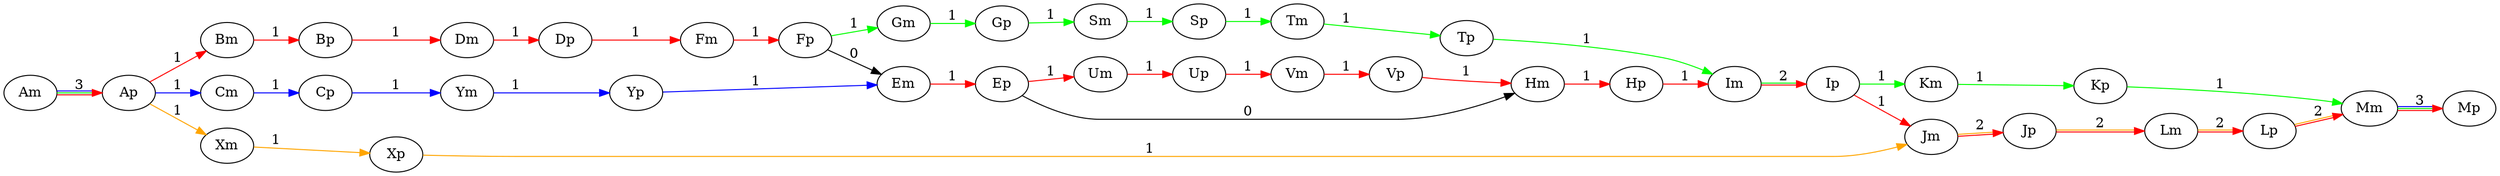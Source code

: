 digraph{
	rankdir=LR
	Am -> Ap [label=3  color="red:green:blue"]
	Ap -> Bm [label=1  color="red"]
	Ap -> Cm [label=1  color="blue"]
	Ap -> Xm [label=1  color="orange"]
	Bm -> Bp [label=1  color="red"]
	Bp -> Dm [label=1  color="red"]
	Cm -> Cp [label=1  color="blue"]
	Cp -> Ym [label=1  color="blue"]
	Xm -> Xp [label=1  color="orange"]
	Xp -> Jm [label=1  color="orange"]
	Jm -> Jp [label=2  color="red:orange"]
	Jp -> Lm [label=2  color="red:orange"]
	Ym -> Yp [label=1  color="blue"]
	Yp -> Em [label=1  color="blue"]
	Em -> Ep [label=1  color="red"]
	Ep -> Hm [label=0]
	Ep -> Um [label=1  color="red"]
	Dm -> Dp [label=1  color="red"]
	Dp -> Fm [label=1  color="red"]
	Fm -> Fp [label=1  color="red"]
	Fp -> Em [label=0]
	Fp -> Gm [label=1  color="green"]
	Hm -> Hp [label=1  color="red"]
	Hp -> Im [label=1  color="red"]
	Um -> Up [label=1  color="red"]
	Up -> Vm [label=1  color="red"]
	Vm -> Vp [label=1  color="red"]
	Vp -> Hm [label=1  color="red"]
	Gm -> Gp [label=1  color="green"]
	Gp -> Sm [label=1  color="green"]
	Sm -> Sp [label=1  color="green"]
	Sp -> Tm [label=1  color="green"]
	Tm -> Tp [label=1  color="green"]
	Tp -> Im [label=1  color="green"]
	Im -> Ip [label=2  color="red:green"]
	Ip -> Km [label=1  color="green"]
	Ip -> Jm [label=1  color="red"]
	Km -> Kp [label=1  color="green"]
	Kp -> Mm [label=1  color="green"]
	Lm -> Lp [label=2  color="red:orange"]
	Lp -> Mm [label=2  color="red:orange"]
	Mm -> Mp [label=3  color="red:green:blue"]
}